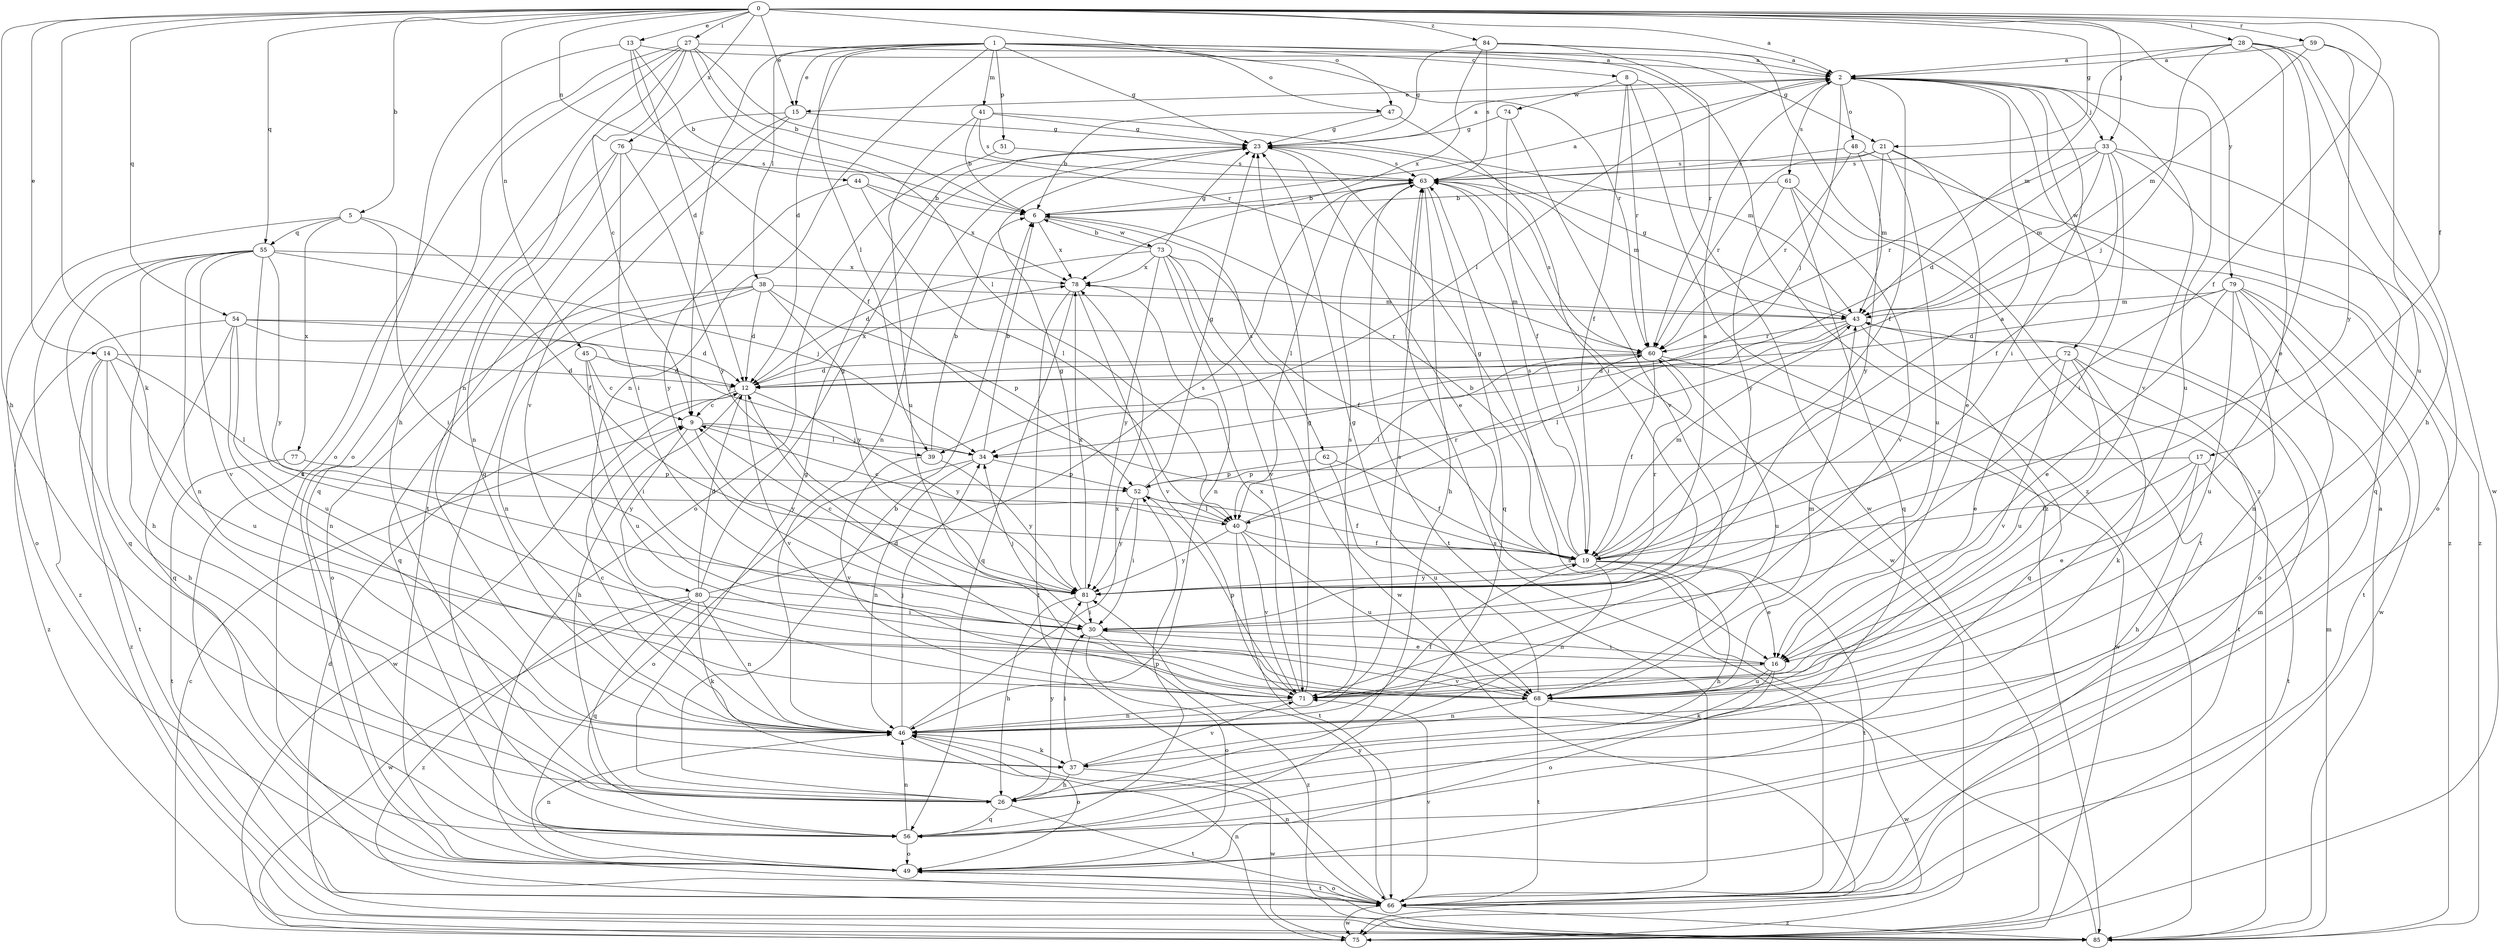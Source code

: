 strict digraph  {
0;
1;
2;
5;
6;
8;
9;
12;
13;
14;
15;
16;
17;
19;
21;
23;
26;
27;
28;
30;
33;
34;
37;
38;
39;
40;
41;
43;
44;
45;
46;
47;
48;
49;
51;
52;
54;
55;
56;
59;
60;
61;
62;
63;
66;
68;
71;
72;
73;
74;
75;
76;
77;
78;
79;
80;
81;
84;
85;
0 -> 2  [label=a];
0 -> 5  [label=b];
0 -> 13  [label=e];
0 -> 14  [label=e];
0 -> 15  [label=e];
0 -> 17  [label=f];
0 -> 19  [label=f];
0 -> 21  [label=g];
0 -> 26  [label=h];
0 -> 27  [label=i];
0 -> 28  [label=i];
0 -> 33  [label=j];
0 -> 37  [label=k];
0 -> 44  [label=n];
0 -> 45  [label=n];
0 -> 47  [label=o];
0 -> 54  [label=q];
0 -> 55  [label=q];
0 -> 59  [label=r];
0 -> 76  [label=x];
0 -> 79  [label=y];
0 -> 84  [label=z];
1 -> 8  [label=c];
1 -> 9  [label=c];
1 -> 12  [label=d];
1 -> 15  [label=e];
1 -> 21  [label=g];
1 -> 23  [label=g];
1 -> 38  [label=l];
1 -> 39  [label=l];
1 -> 41  [label=m];
1 -> 46  [label=n];
1 -> 47  [label=o];
1 -> 51  [label=p];
1 -> 60  [label=r];
1 -> 85  [label=z];
2 -> 15  [label=e];
2 -> 19  [label=f];
2 -> 30  [label=i];
2 -> 33  [label=j];
2 -> 34  [label=j];
2 -> 39  [label=l];
2 -> 48  [label=o];
2 -> 61  [label=s];
2 -> 68  [label=u];
2 -> 71  [label=v];
2 -> 72  [label=w];
5 -> 19  [label=f];
5 -> 30  [label=i];
5 -> 49  [label=o];
5 -> 55  [label=q];
5 -> 77  [label=x];
6 -> 2  [label=a];
6 -> 62  [label=s];
6 -> 73  [label=w];
6 -> 78  [label=x];
8 -> 19  [label=f];
8 -> 60  [label=r];
8 -> 74  [label=w];
8 -> 75  [label=w];
8 -> 85  [label=z];
9 -> 34  [label=j];
9 -> 39  [label=l];
9 -> 80  [label=y];
9 -> 81  [label=y];
12 -> 9  [label=c];
12 -> 26  [label=h];
12 -> 71  [label=v];
12 -> 75  [label=w];
12 -> 78  [label=x];
12 -> 81  [label=y];
13 -> 2  [label=a];
13 -> 6  [label=b];
13 -> 12  [label=d];
13 -> 19  [label=f];
13 -> 49  [label=o];
14 -> 12  [label=d];
14 -> 26  [label=h];
14 -> 40  [label=l];
14 -> 66  [label=t];
14 -> 68  [label=u];
14 -> 85  [label=z];
15 -> 23  [label=g];
15 -> 56  [label=q];
15 -> 66  [label=t];
15 -> 71  [label=v];
16 -> 30  [label=i];
16 -> 37  [label=k];
16 -> 49  [label=o];
16 -> 68  [label=u];
16 -> 71  [label=v];
17 -> 16  [label=e];
17 -> 19  [label=f];
17 -> 26  [label=h];
17 -> 52  [label=p];
17 -> 66  [label=t];
19 -> 2  [label=a];
19 -> 6  [label=b];
19 -> 16  [label=e];
19 -> 23  [label=g];
19 -> 26  [label=h];
19 -> 43  [label=m];
19 -> 46  [label=n];
19 -> 63  [label=s];
19 -> 66  [label=t];
19 -> 81  [label=y];
21 -> 16  [label=e];
21 -> 60  [label=r];
21 -> 63  [label=s];
21 -> 68  [label=u];
21 -> 81  [label=y];
21 -> 85  [label=z];
23 -> 2  [label=a];
23 -> 16  [label=e];
23 -> 46  [label=n];
23 -> 63  [label=s];
26 -> 6  [label=b];
26 -> 23  [label=g];
26 -> 56  [label=q];
26 -> 66  [label=t];
26 -> 81  [label=y];
27 -> 2  [label=a];
27 -> 6  [label=b];
27 -> 9  [label=c];
27 -> 26  [label=h];
27 -> 40  [label=l];
27 -> 46  [label=n];
27 -> 49  [label=o];
27 -> 60  [label=r];
27 -> 66  [label=t];
28 -> 2  [label=a];
28 -> 16  [label=e];
28 -> 26  [label=h];
28 -> 34  [label=j];
28 -> 43  [label=m];
28 -> 71  [label=v];
28 -> 75  [label=w];
30 -> 16  [label=e];
30 -> 34  [label=j];
30 -> 49  [label=o];
30 -> 85  [label=z];
33 -> 12  [label=d];
33 -> 19  [label=f];
33 -> 30  [label=i];
33 -> 43  [label=m];
33 -> 49  [label=o];
33 -> 56  [label=q];
33 -> 60  [label=r];
33 -> 63  [label=s];
34 -> 6  [label=b];
34 -> 46  [label=n];
34 -> 49  [label=o];
34 -> 52  [label=p];
37 -> 26  [label=h];
37 -> 30  [label=i];
37 -> 71  [label=v];
37 -> 75  [label=w];
38 -> 12  [label=d];
38 -> 43  [label=m];
38 -> 46  [label=n];
38 -> 49  [label=o];
38 -> 52  [label=p];
38 -> 56  [label=q];
38 -> 81  [label=y];
39 -> 6  [label=b];
39 -> 71  [label=v];
39 -> 81  [label=y];
40 -> 9  [label=c];
40 -> 19  [label=f];
40 -> 60  [label=r];
40 -> 66  [label=t];
40 -> 68  [label=u];
40 -> 71  [label=v];
40 -> 81  [label=y];
41 -> 6  [label=b];
41 -> 23  [label=g];
41 -> 43  [label=m];
41 -> 63  [label=s];
41 -> 68  [label=u];
43 -> 23  [label=g];
43 -> 34  [label=j];
43 -> 40  [label=l];
43 -> 56  [label=q];
43 -> 60  [label=r];
44 -> 6  [label=b];
44 -> 40  [label=l];
44 -> 78  [label=x];
44 -> 81  [label=y];
45 -> 9  [label=c];
45 -> 12  [label=d];
45 -> 30  [label=i];
45 -> 68  [label=u];
46 -> 9  [label=c];
46 -> 19  [label=f];
46 -> 34  [label=j];
46 -> 37  [label=k];
46 -> 49  [label=o];
46 -> 63  [label=s];
46 -> 78  [label=x];
47 -> 6  [label=b];
47 -> 23  [label=g];
47 -> 30  [label=i];
48 -> 43  [label=m];
48 -> 60  [label=r];
48 -> 63  [label=s];
48 -> 85  [label=z];
49 -> 46  [label=n];
49 -> 66  [label=t];
51 -> 49  [label=o];
51 -> 63  [label=s];
52 -> 19  [label=f];
52 -> 23  [label=g];
52 -> 30  [label=i];
52 -> 40  [label=l];
52 -> 81  [label=y];
54 -> 12  [label=d];
54 -> 34  [label=j];
54 -> 46  [label=n];
54 -> 56  [label=q];
54 -> 60  [label=r];
54 -> 68  [label=u];
54 -> 85  [label=z];
55 -> 26  [label=h];
55 -> 34  [label=j];
55 -> 46  [label=n];
55 -> 56  [label=q];
55 -> 68  [label=u];
55 -> 71  [label=v];
55 -> 78  [label=x];
55 -> 81  [label=y];
55 -> 85  [label=z];
56 -> 46  [label=n];
56 -> 49  [label=o];
56 -> 52  [label=p];
59 -> 2  [label=a];
59 -> 43  [label=m];
59 -> 68  [label=u];
59 -> 81  [label=y];
60 -> 12  [label=d];
60 -> 19  [label=f];
60 -> 40  [label=l];
60 -> 63  [label=s];
60 -> 68  [label=u];
60 -> 75  [label=w];
61 -> 6  [label=b];
61 -> 56  [label=q];
61 -> 66  [label=t];
61 -> 71  [label=v];
61 -> 81  [label=y];
62 -> 19  [label=f];
62 -> 52  [label=p];
62 -> 68  [label=u];
63 -> 6  [label=b];
63 -> 26  [label=h];
63 -> 40  [label=l];
63 -> 43  [label=m];
63 -> 56  [label=q];
63 -> 66  [label=t];
63 -> 75  [label=w];
66 -> 43  [label=m];
66 -> 46  [label=n];
66 -> 49  [label=o];
66 -> 63  [label=s];
66 -> 71  [label=v];
66 -> 75  [label=w];
66 -> 81  [label=y];
66 -> 85  [label=z];
68 -> 12  [label=d];
68 -> 23  [label=g];
68 -> 43  [label=m];
68 -> 46  [label=n];
68 -> 66  [label=t];
68 -> 75  [label=w];
71 -> 23  [label=g];
71 -> 46  [label=n];
71 -> 52  [label=p];
71 -> 63  [label=s];
71 -> 78  [label=x];
72 -> 12  [label=d];
72 -> 16  [label=e];
72 -> 37  [label=k];
72 -> 66  [label=t];
72 -> 68  [label=u];
72 -> 71  [label=v];
73 -> 6  [label=b];
73 -> 12  [label=d];
73 -> 19  [label=f];
73 -> 23  [label=g];
73 -> 46  [label=n];
73 -> 71  [label=v];
73 -> 75  [label=w];
73 -> 78  [label=x];
73 -> 81  [label=y];
74 -> 19  [label=f];
74 -> 23  [label=g];
74 -> 71  [label=v];
75 -> 9  [label=c];
75 -> 46  [label=n];
76 -> 30  [label=i];
76 -> 46  [label=n];
76 -> 56  [label=q];
76 -> 63  [label=s];
76 -> 81  [label=y];
77 -> 52  [label=p];
77 -> 66  [label=t];
78 -> 43  [label=m];
78 -> 56  [label=q];
78 -> 66  [label=t];
78 -> 71  [label=v];
79 -> 12  [label=d];
79 -> 16  [label=e];
79 -> 43  [label=m];
79 -> 46  [label=n];
79 -> 49  [label=o];
79 -> 66  [label=t];
79 -> 68  [label=u];
79 -> 75  [label=w];
80 -> 12  [label=d];
80 -> 23  [label=g];
80 -> 30  [label=i];
80 -> 37  [label=k];
80 -> 46  [label=n];
80 -> 56  [label=q];
80 -> 63  [label=s];
80 -> 75  [label=w];
80 -> 85  [label=z];
81 -> 2  [label=a];
81 -> 9  [label=c];
81 -> 23  [label=g];
81 -> 26  [label=h];
81 -> 30  [label=i];
81 -> 60  [label=r];
81 -> 78  [label=x];
84 -> 2  [label=a];
84 -> 23  [label=g];
84 -> 60  [label=r];
84 -> 63  [label=s];
84 -> 78  [label=x];
84 -> 85  [label=z];
85 -> 2  [label=a];
85 -> 12  [label=d];
85 -> 43  [label=m];
85 -> 63  [label=s];
}
